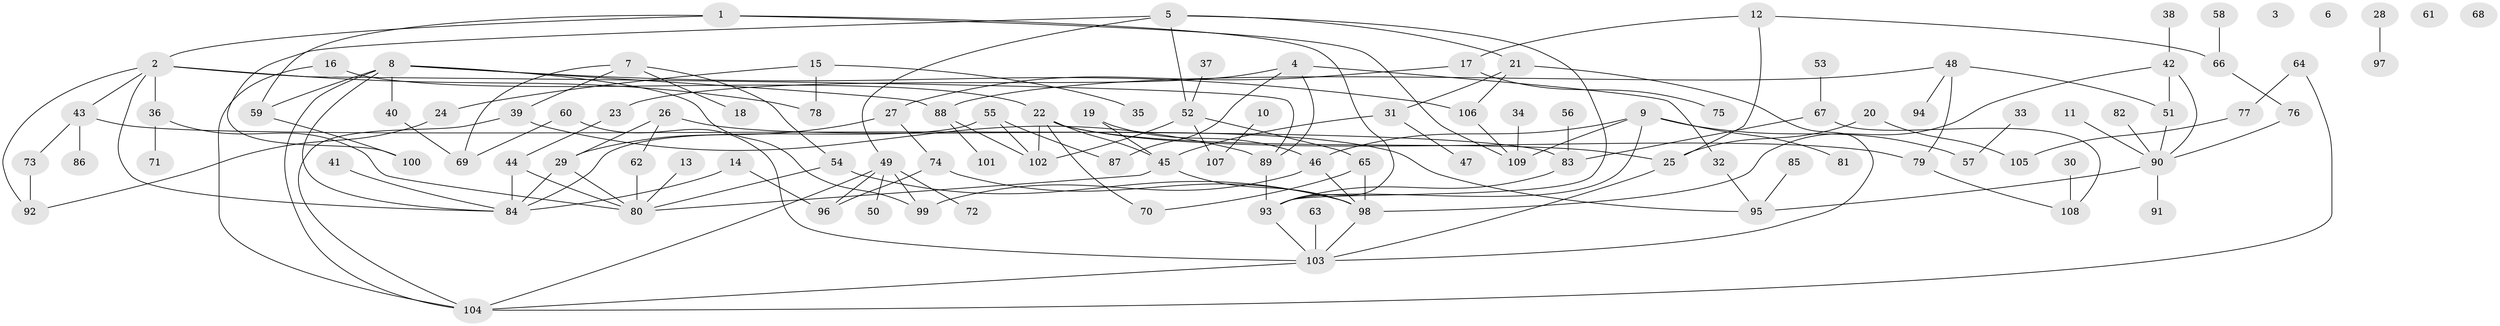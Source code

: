 // Generated by graph-tools (version 1.1) at 2025/13/03/09/25 04:13:06]
// undirected, 109 vertices, 150 edges
graph export_dot {
graph [start="1"]
  node [color=gray90,style=filled];
  1;
  2;
  3;
  4;
  5;
  6;
  7;
  8;
  9;
  10;
  11;
  12;
  13;
  14;
  15;
  16;
  17;
  18;
  19;
  20;
  21;
  22;
  23;
  24;
  25;
  26;
  27;
  28;
  29;
  30;
  31;
  32;
  33;
  34;
  35;
  36;
  37;
  38;
  39;
  40;
  41;
  42;
  43;
  44;
  45;
  46;
  47;
  48;
  49;
  50;
  51;
  52;
  53;
  54;
  55;
  56;
  57;
  58;
  59;
  60;
  61;
  62;
  63;
  64;
  65;
  66;
  67;
  68;
  69;
  70;
  71;
  72;
  73;
  74;
  75;
  76;
  77;
  78;
  79;
  80;
  81;
  82;
  83;
  84;
  85;
  86;
  87;
  88;
  89;
  90;
  91;
  92;
  93;
  94;
  95;
  96;
  97;
  98;
  99;
  100;
  101;
  102;
  103;
  104;
  105;
  106;
  107;
  108;
  109;
  1 -- 2;
  1 -- 59;
  1 -- 93;
  1 -- 109;
  2 -- 36;
  2 -- 43;
  2 -- 78;
  2 -- 84;
  2 -- 89;
  2 -- 92;
  4 -- 23;
  4 -- 32;
  4 -- 87;
  4 -- 89;
  5 -- 21;
  5 -- 49;
  5 -- 52;
  5 -- 93;
  5 -- 100;
  7 -- 18;
  7 -- 39;
  7 -- 54;
  7 -- 69;
  8 -- 40;
  8 -- 59;
  8 -- 84;
  8 -- 88;
  8 -- 99;
  8 -- 104;
  8 -- 106;
  9 -- 46;
  9 -- 57;
  9 -- 81;
  9 -- 93;
  9 -- 109;
  10 -- 107;
  11 -- 90;
  12 -- 17;
  12 -- 25;
  12 -- 66;
  13 -- 80;
  14 -- 84;
  14 -- 96;
  15 -- 24;
  15 -- 35;
  15 -- 78;
  16 -- 22;
  16 -- 104;
  17 -- 27;
  17 -- 75;
  19 -- 45;
  19 -- 46;
  20 -- 25;
  20 -- 105;
  21 -- 31;
  21 -- 103;
  21 -- 106;
  22 -- 25;
  22 -- 45;
  22 -- 70;
  22 -- 79;
  22 -- 102;
  23 -- 44;
  24 -- 92;
  25 -- 103;
  26 -- 29;
  26 -- 62;
  26 -- 95;
  27 -- 29;
  27 -- 74;
  28 -- 97;
  29 -- 80;
  29 -- 84;
  30 -- 108;
  31 -- 45;
  31 -- 47;
  32 -- 95;
  33 -- 57;
  34 -- 109;
  36 -- 71;
  36 -- 80;
  37 -- 52;
  38 -- 42;
  39 -- 89;
  39 -- 104;
  40 -- 69;
  41 -- 84;
  42 -- 51;
  42 -- 90;
  42 -- 98;
  43 -- 73;
  43 -- 83;
  43 -- 86;
  44 -- 80;
  44 -- 84;
  45 -- 80;
  45 -- 98;
  46 -- 98;
  46 -- 99;
  48 -- 51;
  48 -- 79;
  48 -- 88;
  48 -- 94;
  49 -- 50;
  49 -- 72;
  49 -- 96;
  49 -- 99;
  49 -- 104;
  51 -- 90;
  52 -- 65;
  52 -- 102;
  52 -- 107;
  53 -- 67;
  54 -- 80;
  54 -- 98;
  55 -- 84;
  55 -- 87;
  55 -- 102;
  56 -- 83;
  58 -- 66;
  59 -- 100;
  60 -- 69;
  60 -- 103;
  62 -- 80;
  63 -- 103;
  64 -- 77;
  64 -- 104;
  65 -- 70;
  65 -- 98;
  66 -- 76;
  67 -- 83;
  67 -- 108;
  73 -- 92;
  74 -- 96;
  74 -- 98;
  76 -- 90;
  77 -- 105;
  79 -- 108;
  82 -- 90;
  83 -- 93;
  85 -- 95;
  88 -- 101;
  88 -- 102;
  89 -- 93;
  90 -- 91;
  90 -- 95;
  93 -- 103;
  98 -- 103;
  103 -- 104;
  106 -- 109;
}
